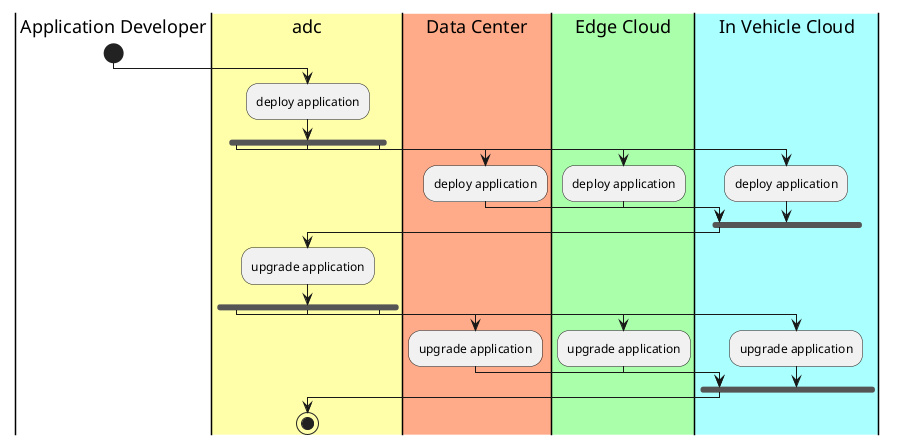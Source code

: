 @startuml
|Application Developer|
start
|#ffffaa|adc|
:deploy application;
fork
|#ffaa88|Data Center|
:deploy application;
fork again
|#aaffaa|Edge Cloud|
:deploy application;
fork again
|#aaffff|In Vehicle Cloud|
:deploy application;
end fork
|adc|
:upgrade application;
fork
|Data Center|
:upgrade application;
fork again
|Edge Cloud|
:upgrade application;
fork again
|In Vehicle Cloud|
:upgrade application;
end fork
|adc|
stop
@enduml
